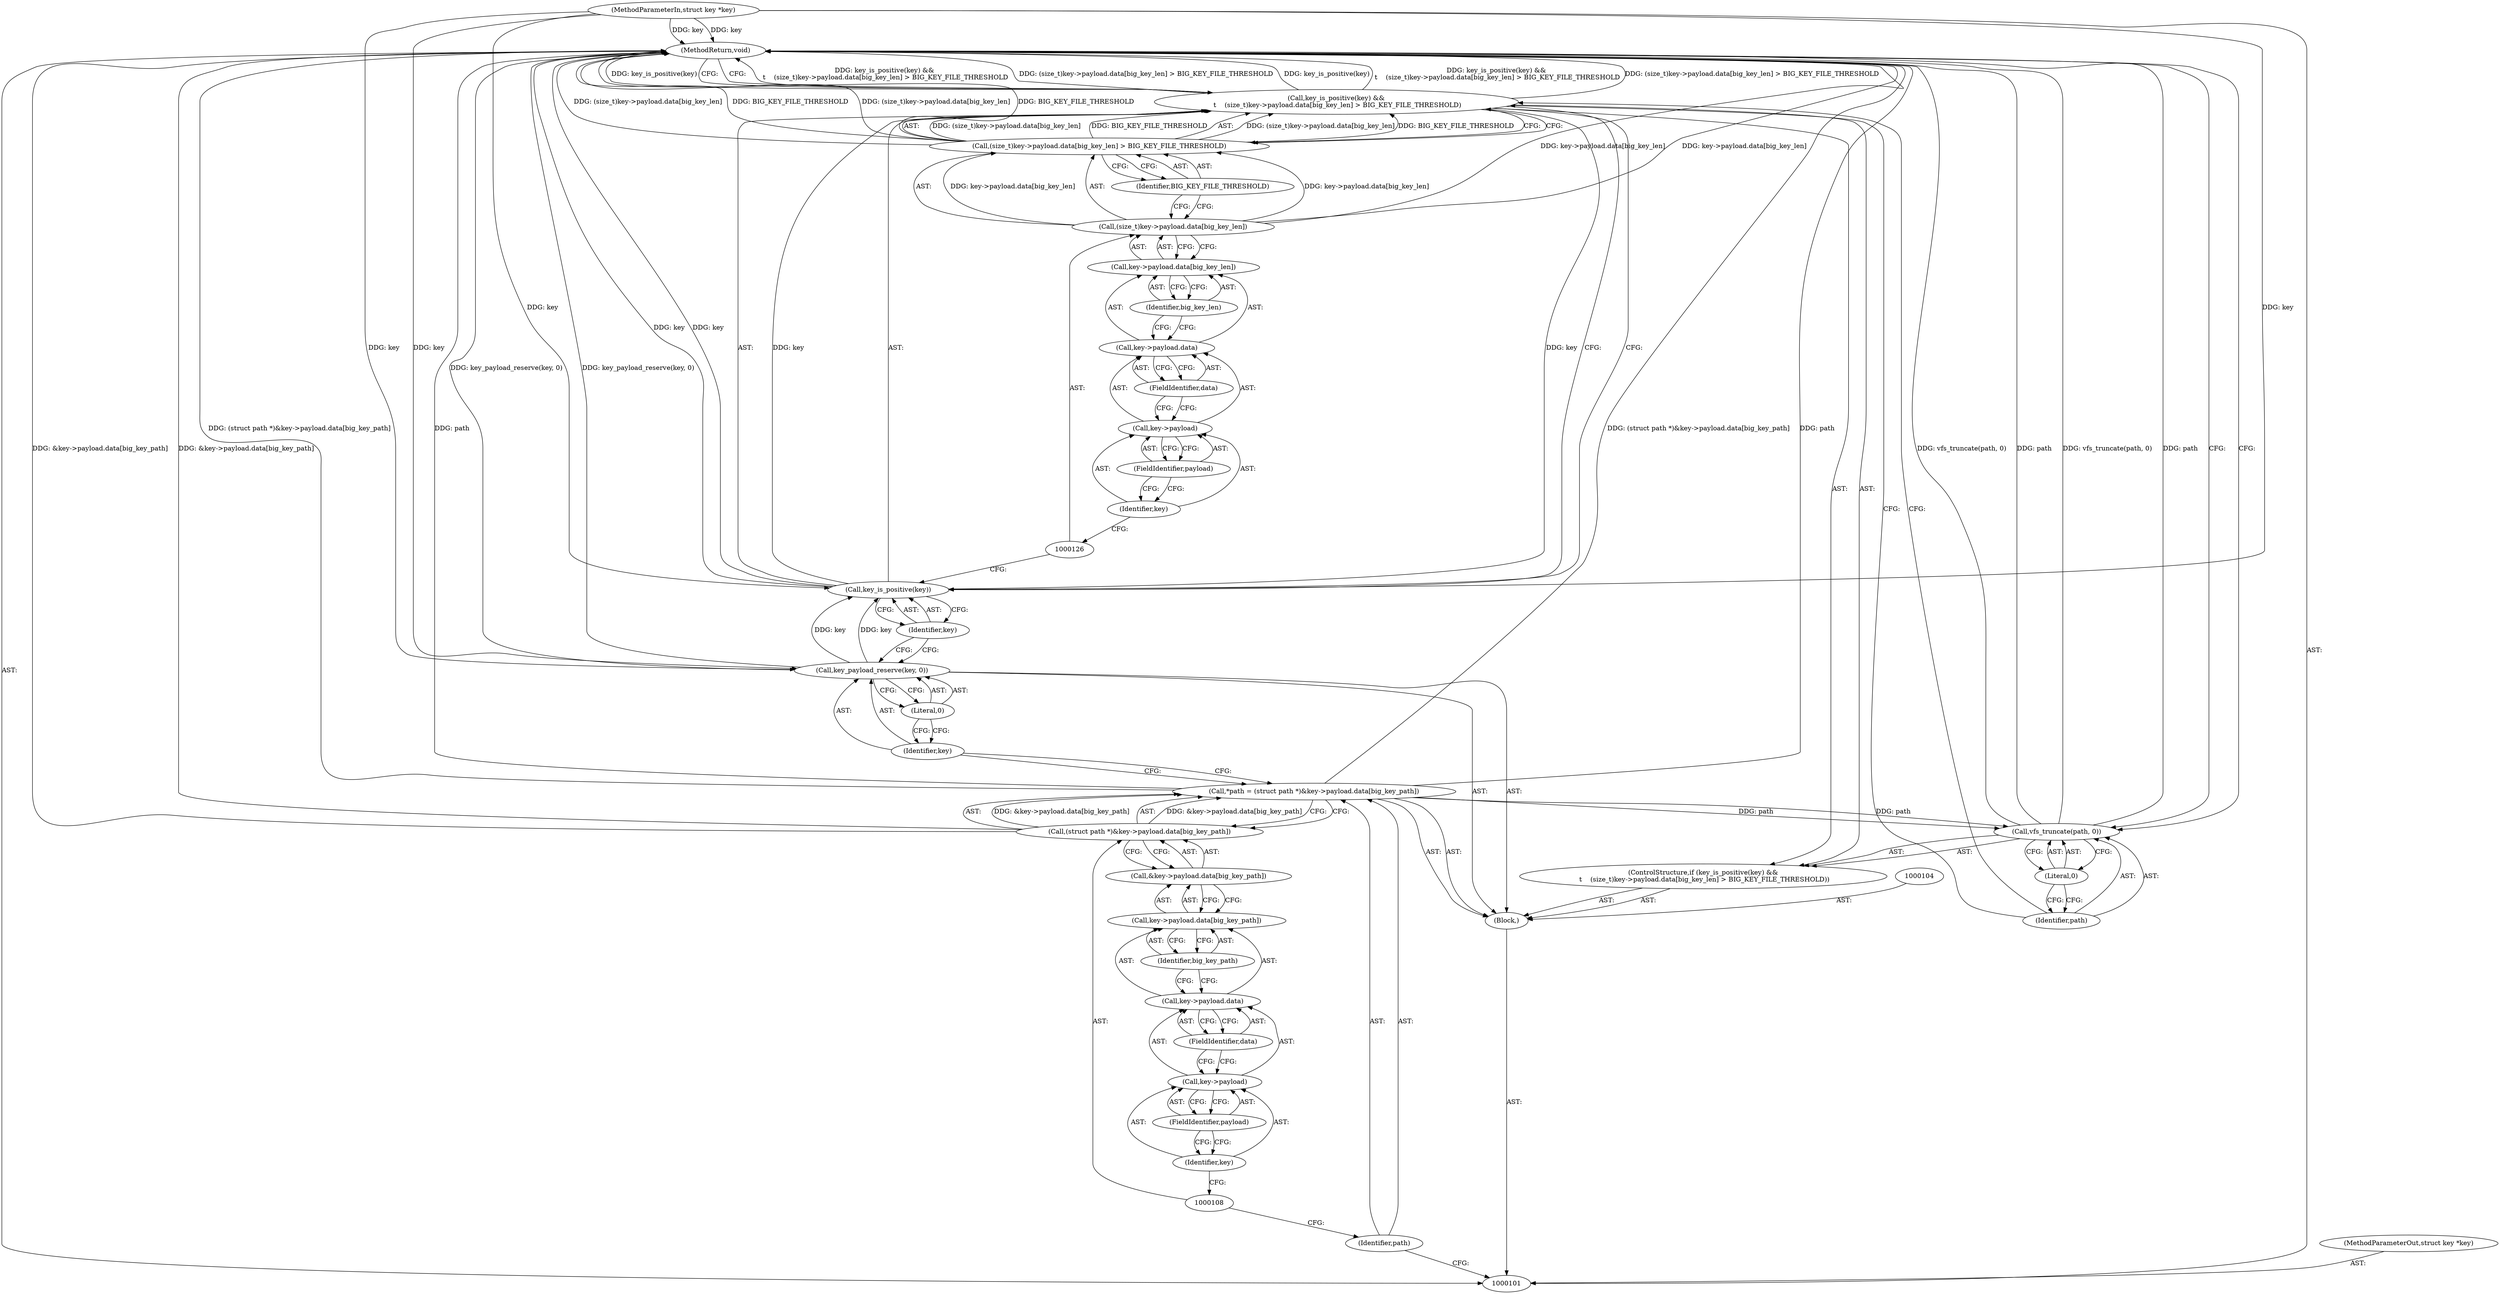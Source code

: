 digraph "0_linux_363b02dab09b3226f3bd1420dad9c72b79a42a76_1" {
"1000138" [label="(MethodReturn,void)"];
"1000102" [label="(MethodParameterIn,struct key *key)"];
"1000198" [label="(MethodParameterOut,struct key *key)"];
"1000103" [label="(Block,)"];
"1000105" [label="(Call,*path = (struct path *)&key->payload.data[big_key_path])"];
"1000106" [label="(Identifier,path)"];
"1000107" [label="(Call,(struct path *)&key->payload.data[big_key_path])"];
"1000109" [label="(Call,&key->payload.data[big_key_path])"];
"1000110" [label="(Call,key->payload.data[big_key_path])"];
"1000111" [label="(Call,key->payload.data)"];
"1000112" [label="(Call,key->payload)"];
"1000113" [label="(Identifier,key)"];
"1000114" [label="(FieldIdentifier,payload)"];
"1000115" [label="(FieldIdentifier,data)"];
"1000116" [label="(Identifier,big_key_path)"];
"1000117" [label="(Call,key_payload_reserve(key, 0))"];
"1000118" [label="(Identifier,key)"];
"1000119" [label="(Literal,0)"];
"1000120" [label="(ControlStructure,if (key_is_positive(key) &&\n \t    (size_t)key->payload.data[big_key_len] > BIG_KEY_FILE_THRESHOLD))"];
"1000123" [label="(Identifier,key)"];
"1000121" [label="(Call,key_is_positive(key) &&\n \t    (size_t)key->payload.data[big_key_len] > BIG_KEY_FILE_THRESHOLD)"];
"1000122" [label="(Call,key_is_positive(key))"];
"1000127" [label="(Call,key->payload.data[big_key_len])"];
"1000128" [label="(Call,key->payload.data)"];
"1000129" [label="(Call,key->payload)"];
"1000130" [label="(Identifier,key)"];
"1000131" [label="(FieldIdentifier,payload)"];
"1000132" [label="(FieldIdentifier,data)"];
"1000133" [label="(Identifier,big_key_len)"];
"1000134" [label="(Identifier,BIG_KEY_FILE_THRESHOLD)"];
"1000124" [label="(Call,(size_t)key->payload.data[big_key_len] > BIG_KEY_FILE_THRESHOLD)"];
"1000125" [label="(Call,(size_t)key->payload.data[big_key_len])"];
"1000136" [label="(Identifier,path)"];
"1000137" [label="(Literal,0)"];
"1000135" [label="(Call,vfs_truncate(path, 0))"];
"1000138" -> "1000101"  [label="AST: "];
"1000138" -> "1000135"  [label="CFG: "];
"1000138" -> "1000121"  [label="CFG: "];
"1000117" -> "1000138"  [label="DDG: key_payload_reserve(key, 0)"];
"1000124" -> "1000138"  [label="DDG: (size_t)key->payload.data[big_key_len]"];
"1000124" -> "1000138"  [label="DDG: BIG_KEY_FILE_THRESHOLD"];
"1000105" -> "1000138"  [label="DDG: (struct path *)&key->payload.data[big_key_path]"];
"1000105" -> "1000138"  [label="DDG: path"];
"1000122" -> "1000138"  [label="DDG: key"];
"1000121" -> "1000138"  [label="DDG: key_is_positive(key) &&\n \t    (size_t)key->payload.data[big_key_len] > BIG_KEY_FILE_THRESHOLD"];
"1000121" -> "1000138"  [label="DDG: (size_t)key->payload.data[big_key_len] > BIG_KEY_FILE_THRESHOLD"];
"1000121" -> "1000138"  [label="DDG: key_is_positive(key)"];
"1000125" -> "1000138"  [label="DDG: key->payload.data[big_key_len]"];
"1000102" -> "1000138"  [label="DDG: key"];
"1000135" -> "1000138"  [label="DDG: vfs_truncate(path, 0)"];
"1000135" -> "1000138"  [label="DDG: path"];
"1000107" -> "1000138"  [label="DDG: &key->payload.data[big_key_path]"];
"1000102" -> "1000101"  [label="AST: "];
"1000102" -> "1000138"  [label="DDG: key"];
"1000102" -> "1000117"  [label="DDG: key"];
"1000102" -> "1000122"  [label="DDG: key"];
"1000198" -> "1000101"  [label="AST: "];
"1000103" -> "1000101"  [label="AST: "];
"1000104" -> "1000103"  [label="AST: "];
"1000105" -> "1000103"  [label="AST: "];
"1000117" -> "1000103"  [label="AST: "];
"1000120" -> "1000103"  [label="AST: "];
"1000105" -> "1000103"  [label="AST: "];
"1000105" -> "1000107"  [label="CFG: "];
"1000106" -> "1000105"  [label="AST: "];
"1000107" -> "1000105"  [label="AST: "];
"1000118" -> "1000105"  [label="CFG: "];
"1000105" -> "1000138"  [label="DDG: (struct path *)&key->payload.data[big_key_path]"];
"1000105" -> "1000138"  [label="DDG: path"];
"1000107" -> "1000105"  [label="DDG: &key->payload.data[big_key_path]"];
"1000105" -> "1000135"  [label="DDG: path"];
"1000106" -> "1000105"  [label="AST: "];
"1000106" -> "1000101"  [label="CFG: "];
"1000108" -> "1000106"  [label="CFG: "];
"1000107" -> "1000105"  [label="AST: "];
"1000107" -> "1000109"  [label="CFG: "];
"1000108" -> "1000107"  [label="AST: "];
"1000109" -> "1000107"  [label="AST: "];
"1000105" -> "1000107"  [label="CFG: "];
"1000107" -> "1000138"  [label="DDG: &key->payload.data[big_key_path]"];
"1000107" -> "1000105"  [label="DDG: &key->payload.data[big_key_path]"];
"1000109" -> "1000107"  [label="AST: "];
"1000109" -> "1000110"  [label="CFG: "];
"1000110" -> "1000109"  [label="AST: "];
"1000107" -> "1000109"  [label="CFG: "];
"1000110" -> "1000109"  [label="AST: "];
"1000110" -> "1000116"  [label="CFG: "];
"1000111" -> "1000110"  [label="AST: "];
"1000116" -> "1000110"  [label="AST: "];
"1000109" -> "1000110"  [label="CFG: "];
"1000111" -> "1000110"  [label="AST: "];
"1000111" -> "1000115"  [label="CFG: "];
"1000112" -> "1000111"  [label="AST: "];
"1000115" -> "1000111"  [label="AST: "];
"1000116" -> "1000111"  [label="CFG: "];
"1000112" -> "1000111"  [label="AST: "];
"1000112" -> "1000114"  [label="CFG: "];
"1000113" -> "1000112"  [label="AST: "];
"1000114" -> "1000112"  [label="AST: "];
"1000115" -> "1000112"  [label="CFG: "];
"1000113" -> "1000112"  [label="AST: "];
"1000113" -> "1000108"  [label="CFG: "];
"1000114" -> "1000113"  [label="CFG: "];
"1000114" -> "1000112"  [label="AST: "];
"1000114" -> "1000113"  [label="CFG: "];
"1000112" -> "1000114"  [label="CFG: "];
"1000115" -> "1000111"  [label="AST: "];
"1000115" -> "1000112"  [label="CFG: "];
"1000111" -> "1000115"  [label="CFG: "];
"1000116" -> "1000110"  [label="AST: "];
"1000116" -> "1000111"  [label="CFG: "];
"1000110" -> "1000116"  [label="CFG: "];
"1000117" -> "1000103"  [label="AST: "];
"1000117" -> "1000119"  [label="CFG: "];
"1000118" -> "1000117"  [label="AST: "];
"1000119" -> "1000117"  [label="AST: "];
"1000123" -> "1000117"  [label="CFG: "];
"1000117" -> "1000138"  [label="DDG: key_payload_reserve(key, 0)"];
"1000102" -> "1000117"  [label="DDG: key"];
"1000117" -> "1000122"  [label="DDG: key"];
"1000118" -> "1000117"  [label="AST: "];
"1000118" -> "1000105"  [label="CFG: "];
"1000119" -> "1000118"  [label="CFG: "];
"1000119" -> "1000117"  [label="AST: "];
"1000119" -> "1000118"  [label="CFG: "];
"1000117" -> "1000119"  [label="CFG: "];
"1000120" -> "1000103"  [label="AST: "];
"1000121" -> "1000120"  [label="AST: "];
"1000135" -> "1000120"  [label="AST: "];
"1000123" -> "1000122"  [label="AST: "];
"1000123" -> "1000117"  [label="CFG: "];
"1000122" -> "1000123"  [label="CFG: "];
"1000121" -> "1000120"  [label="AST: "];
"1000121" -> "1000122"  [label="CFG: "];
"1000121" -> "1000124"  [label="CFG: "];
"1000122" -> "1000121"  [label="AST: "];
"1000124" -> "1000121"  [label="AST: "];
"1000136" -> "1000121"  [label="CFG: "];
"1000138" -> "1000121"  [label="CFG: "];
"1000121" -> "1000138"  [label="DDG: key_is_positive(key) &&\n \t    (size_t)key->payload.data[big_key_len] > BIG_KEY_FILE_THRESHOLD"];
"1000121" -> "1000138"  [label="DDG: (size_t)key->payload.data[big_key_len] > BIG_KEY_FILE_THRESHOLD"];
"1000121" -> "1000138"  [label="DDG: key_is_positive(key)"];
"1000122" -> "1000121"  [label="DDG: key"];
"1000124" -> "1000121"  [label="DDG: (size_t)key->payload.data[big_key_len]"];
"1000124" -> "1000121"  [label="DDG: BIG_KEY_FILE_THRESHOLD"];
"1000122" -> "1000121"  [label="AST: "];
"1000122" -> "1000123"  [label="CFG: "];
"1000123" -> "1000122"  [label="AST: "];
"1000126" -> "1000122"  [label="CFG: "];
"1000121" -> "1000122"  [label="CFG: "];
"1000122" -> "1000138"  [label="DDG: key"];
"1000122" -> "1000121"  [label="DDG: key"];
"1000117" -> "1000122"  [label="DDG: key"];
"1000102" -> "1000122"  [label="DDG: key"];
"1000127" -> "1000125"  [label="AST: "];
"1000127" -> "1000133"  [label="CFG: "];
"1000128" -> "1000127"  [label="AST: "];
"1000133" -> "1000127"  [label="AST: "];
"1000125" -> "1000127"  [label="CFG: "];
"1000128" -> "1000127"  [label="AST: "];
"1000128" -> "1000132"  [label="CFG: "];
"1000129" -> "1000128"  [label="AST: "];
"1000132" -> "1000128"  [label="AST: "];
"1000133" -> "1000128"  [label="CFG: "];
"1000129" -> "1000128"  [label="AST: "];
"1000129" -> "1000131"  [label="CFG: "];
"1000130" -> "1000129"  [label="AST: "];
"1000131" -> "1000129"  [label="AST: "];
"1000132" -> "1000129"  [label="CFG: "];
"1000130" -> "1000129"  [label="AST: "];
"1000130" -> "1000126"  [label="CFG: "];
"1000131" -> "1000130"  [label="CFG: "];
"1000131" -> "1000129"  [label="AST: "];
"1000131" -> "1000130"  [label="CFG: "];
"1000129" -> "1000131"  [label="CFG: "];
"1000132" -> "1000128"  [label="AST: "];
"1000132" -> "1000129"  [label="CFG: "];
"1000128" -> "1000132"  [label="CFG: "];
"1000133" -> "1000127"  [label="AST: "];
"1000133" -> "1000128"  [label="CFG: "];
"1000127" -> "1000133"  [label="CFG: "];
"1000134" -> "1000124"  [label="AST: "];
"1000134" -> "1000125"  [label="CFG: "];
"1000124" -> "1000134"  [label="CFG: "];
"1000124" -> "1000121"  [label="AST: "];
"1000124" -> "1000134"  [label="CFG: "];
"1000125" -> "1000124"  [label="AST: "];
"1000134" -> "1000124"  [label="AST: "];
"1000121" -> "1000124"  [label="CFG: "];
"1000124" -> "1000138"  [label="DDG: (size_t)key->payload.data[big_key_len]"];
"1000124" -> "1000138"  [label="DDG: BIG_KEY_FILE_THRESHOLD"];
"1000124" -> "1000121"  [label="DDG: (size_t)key->payload.data[big_key_len]"];
"1000124" -> "1000121"  [label="DDG: BIG_KEY_FILE_THRESHOLD"];
"1000125" -> "1000124"  [label="DDG: key->payload.data[big_key_len]"];
"1000125" -> "1000124"  [label="AST: "];
"1000125" -> "1000127"  [label="CFG: "];
"1000126" -> "1000125"  [label="AST: "];
"1000127" -> "1000125"  [label="AST: "];
"1000134" -> "1000125"  [label="CFG: "];
"1000125" -> "1000138"  [label="DDG: key->payload.data[big_key_len]"];
"1000125" -> "1000124"  [label="DDG: key->payload.data[big_key_len]"];
"1000136" -> "1000135"  [label="AST: "];
"1000136" -> "1000121"  [label="CFG: "];
"1000137" -> "1000136"  [label="CFG: "];
"1000137" -> "1000135"  [label="AST: "];
"1000137" -> "1000136"  [label="CFG: "];
"1000135" -> "1000137"  [label="CFG: "];
"1000135" -> "1000120"  [label="AST: "];
"1000135" -> "1000137"  [label="CFG: "];
"1000136" -> "1000135"  [label="AST: "];
"1000137" -> "1000135"  [label="AST: "];
"1000138" -> "1000135"  [label="CFG: "];
"1000135" -> "1000138"  [label="DDG: vfs_truncate(path, 0)"];
"1000135" -> "1000138"  [label="DDG: path"];
"1000105" -> "1000135"  [label="DDG: path"];
}
